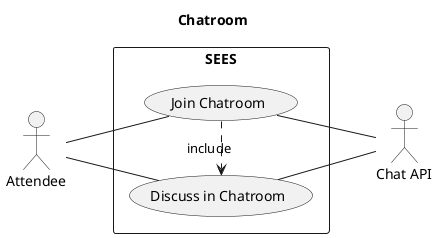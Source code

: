@startuml
title Chatroom

left to right direction
actor "Attendee" as Attendee
rectangle SEES {
  usecase "Join Chatroom" as chat_1
  usecase "Discuss in Chatroom" as chat_2
}

Attendee -- chat_1
Attendee -- chat_2

actor "Chat API" as chat_api
chat_1 -- chat_api
chat_2 -- chat_api
chat_1 .> chat_2 : include
@enduml